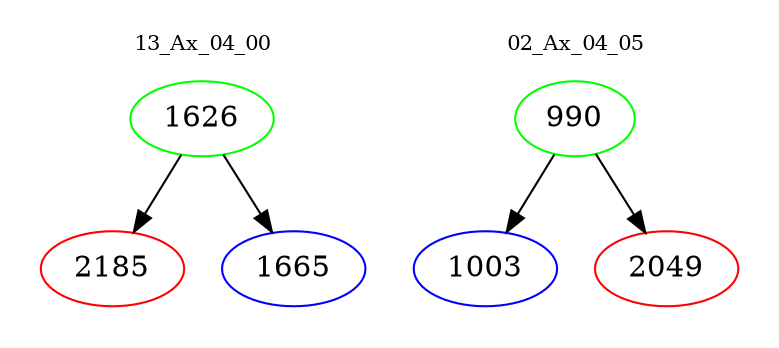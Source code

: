 digraph{
subgraph cluster_0 {
color = white
label = "13_Ax_04_00";
fontsize=10;
T0_1626 [label="1626", color="green"]
T0_1626 -> T0_2185 [color="black"]
T0_2185 [label="2185", color="red"]
T0_1626 -> T0_1665 [color="black"]
T0_1665 [label="1665", color="blue"]
}
subgraph cluster_1 {
color = white
label = "02_Ax_04_05";
fontsize=10;
T1_990 [label="990", color="green"]
T1_990 -> T1_1003 [color="black"]
T1_1003 [label="1003", color="blue"]
T1_990 -> T1_2049 [color="black"]
T1_2049 [label="2049", color="red"]
}
}
